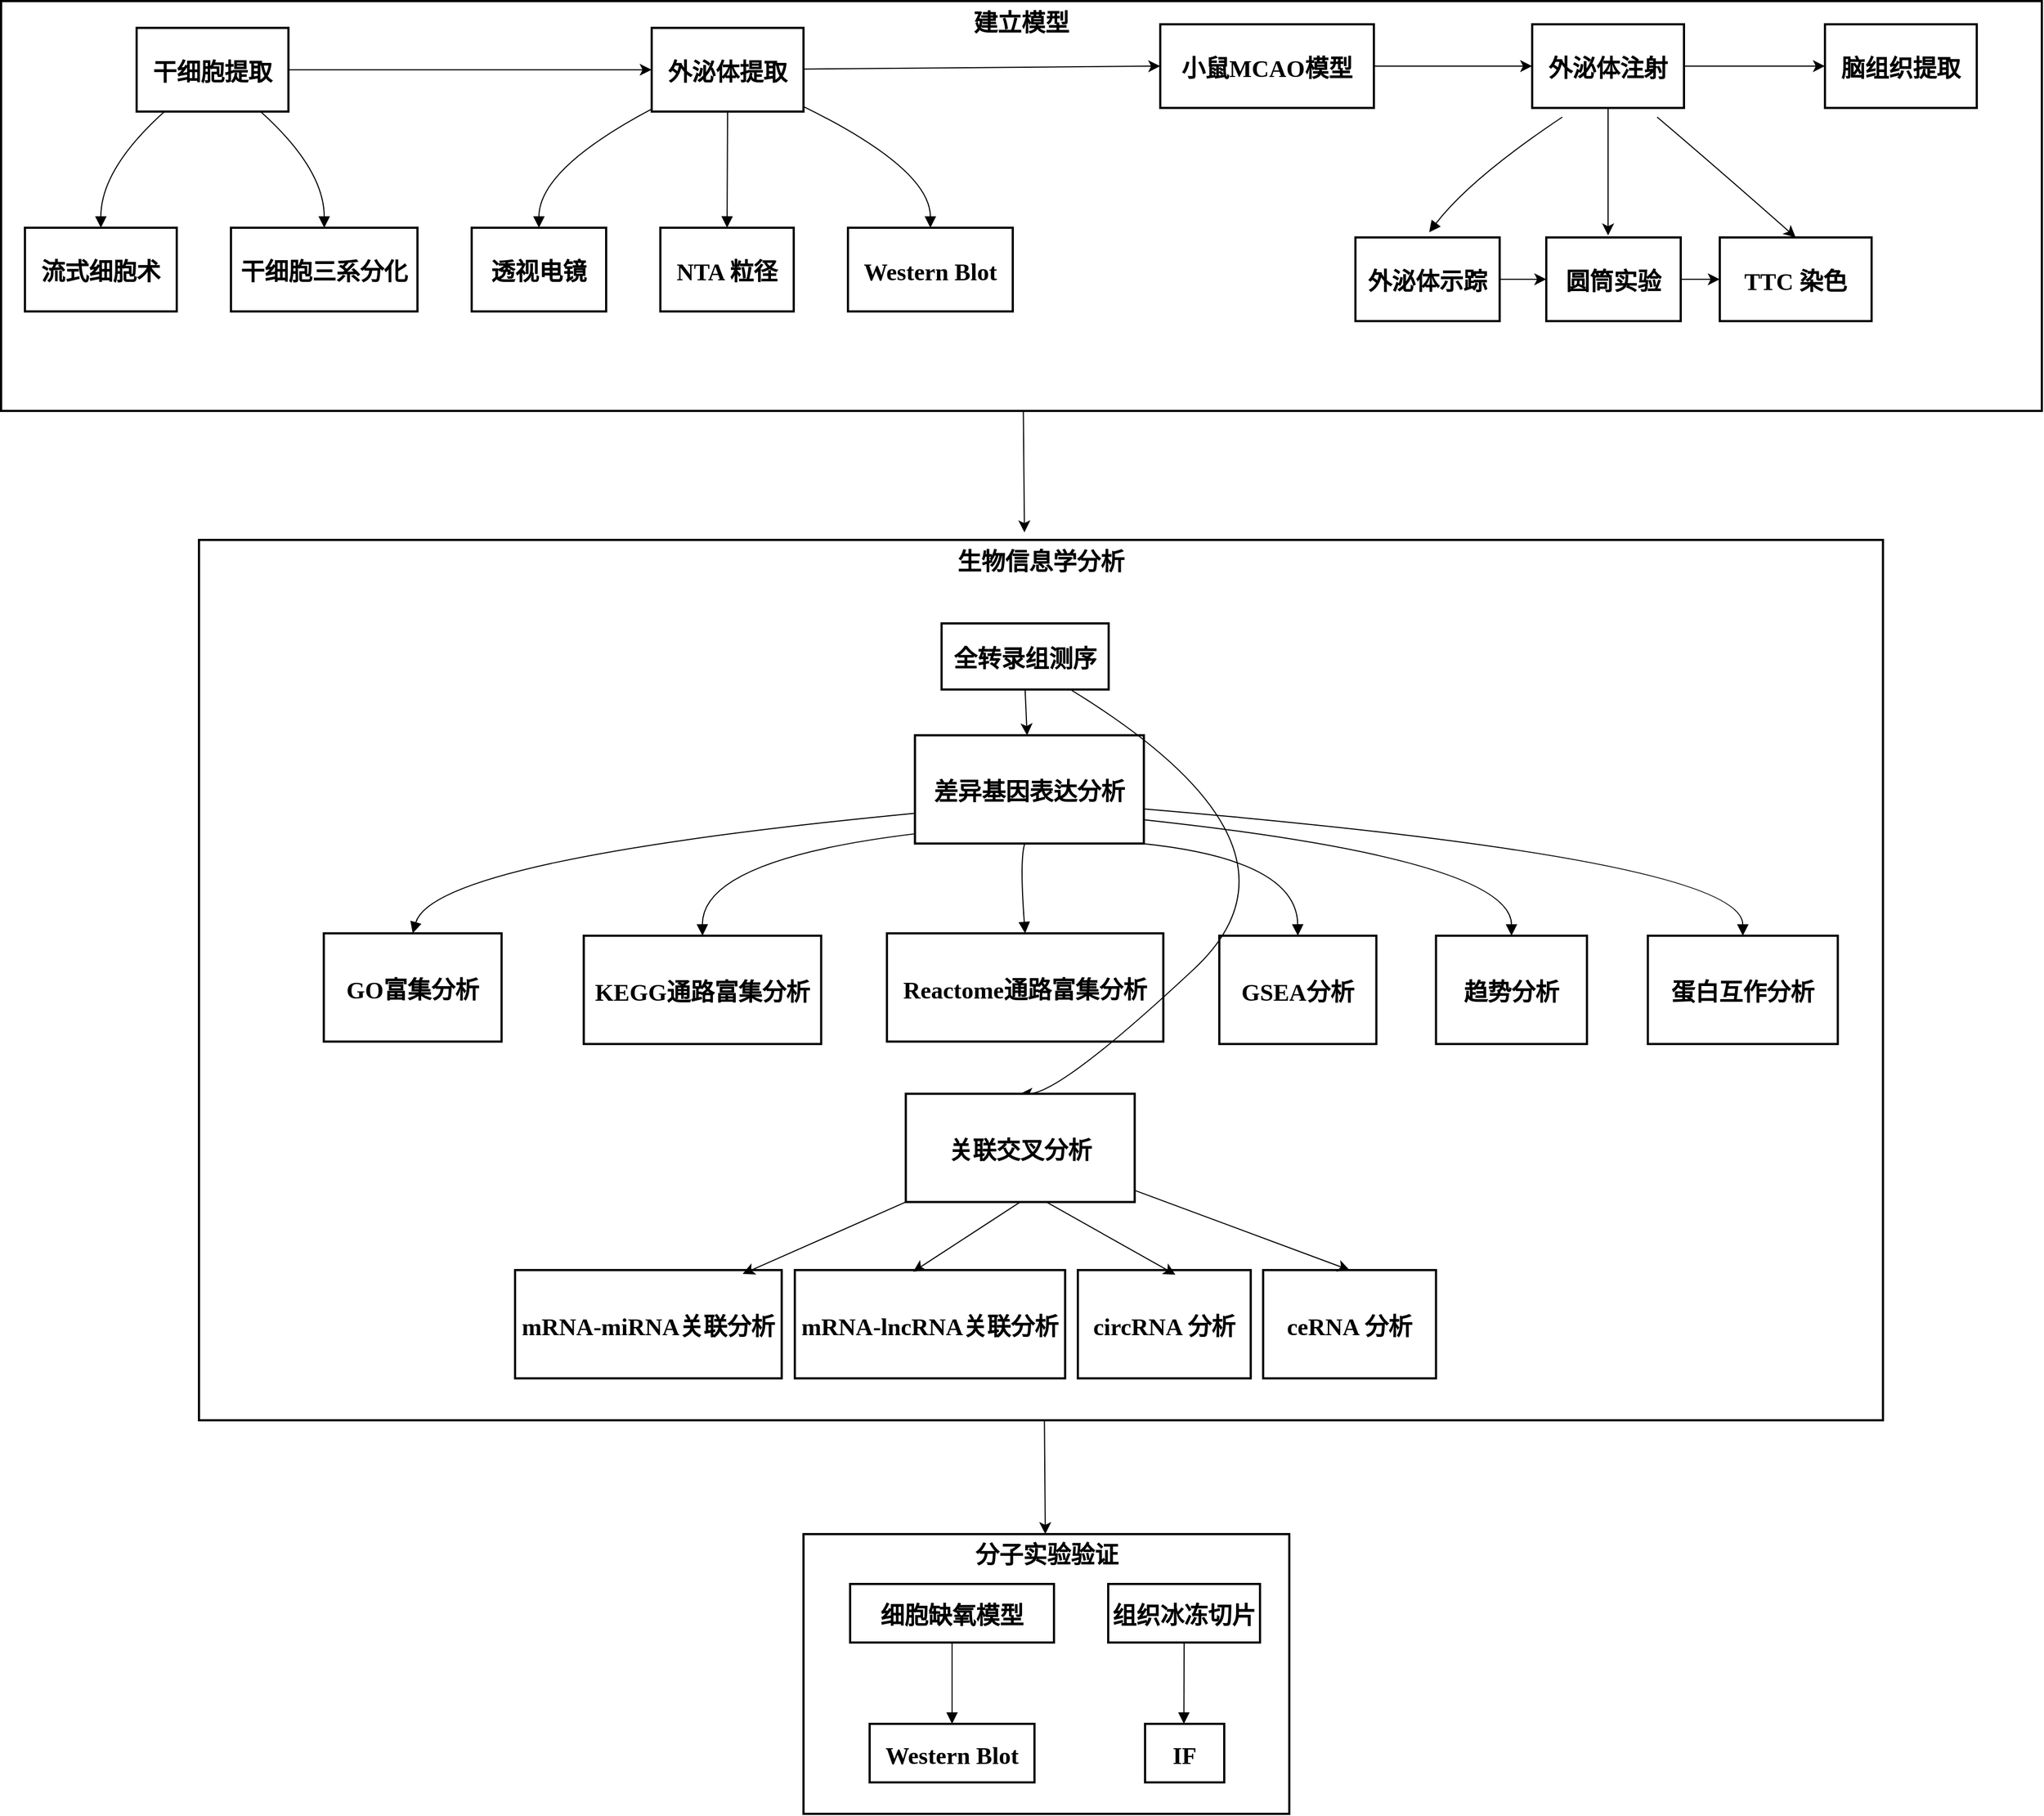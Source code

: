 <mxfile version="26.1.3">
  <diagram id="wTnwUwjs5IdWqpB2WhK5" name="Page-2">
    <mxGraphModel dx="1504" dy="289" grid="0" gridSize="10" guides="1" tooltips="1" connect="1" arrows="1" fold="1" page="0" pageScale="1" pageWidth="850" pageHeight="1100" math="0" shadow="0">
      <root>
        <mxCell id="0" />
        <mxCell id="1" parent="0" />
        <mxCell id="EZirm6SpU27K8gTGV7a1-26" value="分子实验验证" style="strokeWidth=2;verticalAlign=top;fontFamily=Times New Roman;fontStyle=1;fontSize=22;html=1;" parent="1" vertex="1">
          <mxGeometry x="655" y="2019" width="448" height="258" as="geometry" />
        </mxCell>
        <mxCell id="EZirm6SpU27K8gTGV7a1-27" value="细胞缺氧模型" style="strokeWidth=2;fontFamily=Times New Roman;fontStyle=1;fontSize=22;" parent="EZirm6SpU27K8gTGV7a1-26" vertex="1">
          <mxGeometry x="43" y="46" width="188" height="54" as="geometry" />
        </mxCell>
        <mxCell id="EZirm6SpU27K8gTGV7a1-28" value="Western Blot" style="strokeWidth=2;fontFamily=Times New Roman;fontStyle=1;fontSize=22;" parent="EZirm6SpU27K8gTGV7a1-26" vertex="1">
          <mxGeometry x="61" y="175" width="152" height="54" as="geometry" />
        </mxCell>
        <mxCell id="EZirm6SpU27K8gTGV7a1-29" value="组织冰冻切片" style="strokeWidth=2;fontFamily=Times New Roman;fontStyle=1;fontSize=22;" parent="EZirm6SpU27K8gTGV7a1-26" vertex="1">
          <mxGeometry x="281" y="46" width="140" height="54" as="geometry" />
        </mxCell>
        <mxCell id="EZirm6SpU27K8gTGV7a1-30" value="IF" style="strokeWidth=2;fontFamily=Times New Roman;fontStyle=1;fontSize=22;" parent="EZirm6SpU27K8gTGV7a1-26" vertex="1">
          <mxGeometry x="315" y="175" width="73" height="54" as="geometry" />
        </mxCell>
        <mxCell id="EZirm6SpU27K8gTGV7a1-31" value="" style="curved=1;startArrow=none;endArrow=block;exitX=0.5;exitY=0.99;entryX=0.5;entryY=-0.01;rounded=0;fontSize=22;startSize=8;endSize=8;fontFamily=Times New Roman;fontStyle=1" parent="EZirm6SpU27K8gTGV7a1-26" source="EZirm6SpU27K8gTGV7a1-27" target="EZirm6SpU27K8gTGV7a1-28" edge="1">
          <mxGeometry relative="1" as="geometry">
            <Array as="points" />
          </mxGeometry>
        </mxCell>
        <mxCell id="EZirm6SpU27K8gTGV7a1-32" value="" style="curved=1;startArrow=none;endArrow=block;exitX=0.5;exitY=0.99;entryX=0.49;entryY=-0.01;rounded=0;fontSize=22;startSize=8;endSize=8;fontFamily=Times New Roman;fontStyle=1" parent="EZirm6SpU27K8gTGV7a1-26" source="EZirm6SpU27K8gTGV7a1-29" target="EZirm6SpU27K8gTGV7a1-30" edge="1">
          <mxGeometry relative="1" as="geometry">
            <Array as="points" />
          </mxGeometry>
        </mxCell>
        <mxCell id="EZirm6SpU27K8gTGV7a1-63" value="" style="group" parent="1" vertex="1" connectable="0">
          <mxGeometry x="117" y="1111" width="1553" height="812" as="geometry" />
        </mxCell>
        <mxCell id="EZirm6SpU27K8gTGV7a1-2" value="生物信息学分析" style="strokeWidth=2;verticalAlign=top;container=0;fontFamily=Times New Roman;fontStyle=1;fontSize=22;" parent="EZirm6SpU27K8gTGV7a1-63" vertex="1">
          <mxGeometry x="-19.5" y="-9" width="1553" height="812.0" as="geometry" />
        </mxCell>
        <mxCell id="EZirm6SpU27K8gTGV7a1-3" value="差异基因表达分析" style="strokeWidth=2;fontFamily=Times New Roman;fontStyle=1;fontSize=22;" parent="EZirm6SpU27K8gTGV7a1-63" vertex="1">
          <mxGeometry x="640.791" y="171.191" width="211.085" height="99.857" as="geometry" />
        </mxCell>
        <mxCell id="EZirm6SpU27K8gTGV7a1-4" value="GO富集分析" style="strokeWidth=2;fontFamily=Times New Roman;fontStyle=1;fontSize=22;" parent="EZirm6SpU27K8gTGV7a1-63" vertex="1">
          <mxGeometry x="95.637" y="353.863" width="163.928" height="99.857" as="geometry" />
        </mxCell>
        <mxCell id="EZirm6SpU27K8gTGV7a1-5" value="KEGG通路富集分析" style="strokeWidth=2;fontFamily=Times New Roman;fontStyle=1;fontSize=22;" parent="EZirm6SpU27K8gTGV7a1-63" vertex="1">
          <mxGeometry x="335.348" y="356.072" width="218.945" height="99.857" as="geometry" />
        </mxCell>
        <mxCell id="EZirm6SpU27K8gTGV7a1-6" value="Reactome通路富集分析" style="strokeWidth=2;fontFamily=Times New Roman;fontStyle=1;fontSize=22;" parent="EZirm6SpU27K8gTGV7a1-63" vertex="1">
          <mxGeometry x="614.933" y="353.862" width="254.874" height="99.857" as="geometry" />
        </mxCell>
        <mxCell id="EZirm6SpU27K8gTGV7a1-7" value="GSEA分析" style="strokeWidth=2;fontFamily=Times New Roman;fontStyle=1;fontSize=22;" parent="EZirm6SpU27K8gTGV7a1-63" vertex="1">
          <mxGeometry x="921.447" y="356.072" width="144.841" height="99.857" as="geometry" />
        </mxCell>
        <mxCell id="EZirm6SpU27K8gTGV7a1-8" value="趋势分析" style="strokeWidth=2;fontFamily=Times New Roman;fontStyle=1;fontSize=22;" parent="EZirm6SpU27K8gTGV7a1-63" vertex="1">
          <mxGeometry x="1121.304" y="356.072" width="139.227" height="99.857" as="geometry" />
        </mxCell>
        <mxCell id="EZirm6SpU27K8gTGV7a1-9" value="蛋白互作分析" style="strokeWidth=2;fontFamily=Times New Roman;fontStyle=1;fontSize=22;" parent="EZirm6SpU27K8gTGV7a1-63" vertex="1">
          <mxGeometry x="1316.67" y="356.072" width="175.156" height="99.857" as="geometry" />
        </mxCell>
        <mxCell id="EZirm6SpU27K8gTGV7a1-10" value="mRNA-miRNA关联分析" style="strokeWidth=2;fontFamily=Times New Roman;fontStyle=1;fontSize=22;" parent="EZirm6SpU27K8gTGV7a1-63" vertex="1">
          <mxGeometry x="272.002" y="664.459" width="245.892" height="99.857" as="geometry" />
        </mxCell>
        <mxCell id="EZirm6SpU27K8gTGV7a1-11" value="mRNA-lncRNA关联分析" style="strokeWidth=2;fontFamily=Times New Roman;fontStyle=1;fontSize=22;" parent="EZirm6SpU27K8gTGV7a1-63" vertex="1">
          <mxGeometry x="529.998" y="664.459" width="249.26" height="99.857" as="geometry" />
        </mxCell>
        <mxCell id="EZirm6SpU27K8gTGV7a1-12" value="ceRNA 分析" style="strokeWidth=2;fontFamily=Times New Roman;fontStyle=1;fontSize=22;" parent="EZirm6SpU27K8gTGV7a1-63" vertex="1">
          <mxGeometry x="961.871" y="664.464" width="159.437" height="99.857" as="geometry" />
        </mxCell>
        <mxCell id="EZirm6SpU27K8gTGV7a1-13" value="" style="curved=1;startArrow=none;endArrow=block;exitX=0;exitY=0.72;entryX=0.5;entryY=-0.01;rounded=0;fontSize=22;startSize=8;endSize=8;fontFamily=Times New Roman;fontStyle=1" parent="EZirm6SpU27K8gTGV7a1-63" source="EZirm6SpU27K8gTGV7a1-3" target="EZirm6SpU27K8gTGV7a1-4" edge="1">
          <mxGeometry relative="1" as="geometry">
            <Array as="points">
              <mxPoint x="197.244" y="285.802" />
            </Array>
          </mxGeometry>
        </mxCell>
        <mxCell id="EZirm6SpU27K8gTGV7a1-14" value="" style="curved=1;startArrow=none;endArrow=block;exitX=0;exitY=0.91;entryX=0.5;entryY=-0.01;rounded=0;fontSize=22;startSize=8;endSize=8;fontFamily=Times New Roman;fontStyle=1" parent="EZirm6SpU27K8gTGV7a1-63" source="EZirm6SpU27K8gTGV7a1-3" target="EZirm6SpU27K8gTGV7a1-5" edge="1">
          <mxGeometry relative="1" as="geometry">
            <Array as="points">
              <mxPoint x="444.259" y="285.802" />
            </Array>
          </mxGeometry>
        </mxCell>
        <mxCell id="EZirm6SpU27K8gTGV7a1-15" value="" style="curved=1;startArrow=none;endArrow=block;exitX=0.48;exitY=0.99;entryX=0.5;entryY=-0.01;rounded=0;fontSize=22;startSize=8;endSize=8;fontFamily=Times New Roman;fontStyle=1" parent="EZirm6SpU27K8gTGV7a1-63" source="EZirm6SpU27K8gTGV7a1-3" target="EZirm6SpU27K8gTGV7a1-6" edge="1">
          <mxGeometry relative="1" as="geometry">
            <Array as="points">
              <mxPoint x="737.308" y="285.802" />
            </Array>
          </mxGeometry>
        </mxCell>
        <mxCell id="EZirm6SpU27K8gTGV7a1-16" value="" style="curved=1;startArrow=none;endArrow=block;exitX=0.98;exitY=0.99;entryX=0.5;entryY=-0.01;rounded=0;fontSize=22;startSize=8;endSize=8;fontFamily=Times New Roman;fontStyle=1" parent="EZirm6SpU27K8gTGV7a1-63" source="EZirm6SpU27K8gTGV7a1-3" target="EZirm6SpU27K8gTGV7a1-7" edge="1">
          <mxGeometry relative="1" as="geometry">
            <Array as="points">
              <mxPoint x="993.306" y="285.802" />
            </Array>
          </mxGeometry>
        </mxCell>
        <mxCell id="EZirm6SpU27K8gTGV7a1-17" value="" style="curved=1;startArrow=none;endArrow=block;exitX=1;exitY=0.78;entryX=0.5;entryY=-0.01;rounded=0;fontSize=22;startSize=8;endSize=8;fontFamily=Times New Roman;fontStyle=1" parent="EZirm6SpU27K8gTGV7a1-63" source="EZirm6SpU27K8gTGV7a1-3" target="EZirm6SpU27K8gTGV7a1-8" edge="1">
          <mxGeometry relative="1" as="geometry">
            <Array as="points">
              <mxPoint x="1190.917" y="285.802" />
            </Array>
          </mxGeometry>
        </mxCell>
        <mxCell id="EZirm6SpU27K8gTGV7a1-18" value="" style="curved=1;startArrow=none;endArrow=block;exitX=1;exitY=0.68;entryX=0.5;entryY=-0.01;rounded=0;fontSize=22;startSize=8;endSize=8;fontFamily=Times New Roman;fontStyle=1" parent="EZirm6SpU27K8gTGV7a1-63" source="EZirm6SpU27K8gTGV7a1-3" target="EZirm6SpU27K8gTGV7a1-9" edge="1">
          <mxGeometry relative="1" as="geometry">
            <Array as="points">
              <mxPoint x="1404.248" y="285.802" />
            </Array>
          </mxGeometry>
        </mxCell>
        <mxCell id="EZirm6SpU27K8gTGV7a1-19" style="edgeStyle=none;curved=1;rounded=0;orthogonalLoop=1;jettySize=auto;html=1;exitX=0.5;exitY=1;exitDx=0;exitDy=0;fontSize=22;startSize=8;endSize=8;fontFamily=Times New Roman;fontStyle=1" parent="EZirm6SpU27K8gTGV7a1-63" source="EZirm6SpU27K8gTGV7a1-21" target="EZirm6SpU27K8gTGV7a1-3" edge="1">
          <mxGeometry relative="1" as="geometry" />
        </mxCell>
        <mxCell id="EZirm6SpU27K8gTGV7a1-20" style="edgeStyle=none;curved=1;rounded=0;orthogonalLoop=1;jettySize=auto;html=1;exitX=0.5;exitY=1;exitDx=0;exitDy=0;fontSize=22;startSize=8;endSize=8;fontFamily=Times New Roman;fontStyle=1;entryX=0.5;entryY=0;entryDx=0;entryDy=0;" parent="EZirm6SpU27K8gTGV7a1-63" target="EZirm6SpU27K8gTGV7a1-23" edge="1">
          <mxGeometry relative="1" as="geometry">
            <Array as="points">
              <mxPoint x="1022" y="271.001" />
              <mxPoint x="775" y="501.854" />
            </Array>
            <mxPoint x="775.0" y="123.457" as="sourcePoint" />
            <mxPoint x="835.775" y="496.334" as="targetPoint" />
          </mxGeometry>
        </mxCell>
        <mxCell id="EZirm6SpU27K8gTGV7a1-21" value="全转录组测序" style="strokeWidth=2;fontFamily=Times New Roman;fontStyle=1;fontSize=22;" parent="EZirm6SpU27K8gTGV7a1-63" vertex="1">
          <mxGeometry x="665.338" y="67.988" width="154.063" height="60.979" as="geometry" />
        </mxCell>
        <mxCell id="EZirm6SpU27K8gTGV7a1-22" style="edgeStyle=none;curved=1;rounded=0;orthogonalLoop=1;jettySize=auto;html=1;fontSize=22;startSize=8;endSize=8;fontFamily=Times New Roman;fontStyle=1;entryX=0.5;entryY=0;entryDx=0;entryDy=0;" parent="EZirm6SpU27K8gTGV7a1-63" source="EZirm6SpU27K8gTGV7a1-23" target="EZirm6SpU27K8gTGV7a1-12" edge="1">
          <mxGeometry relative="1" as="geometry">
            <mxPoint x="869.503" y="601.701" as="sourcePoint" />
            <mxPoint x="987.961" y="669.061" as="targetPoint" />
          </mxGeometry>
        </mxCell>
        <mxCell id="EZirm6SpU27K8gTGV7a1-23" value="关联交叉分析" style="strokeWidth=2;fontFamily=Times New Roman;fontStyle=1;fontSize=22;" parent="EZirm6SpU27K8gTGV7a1-63" vertex="1">
          <mxGeometry x="632.328" y="501.844" width="211.085" height="99.857" as="geometry" />
        </mxCell>
        <mxCell id="EZirm6SpU27K8gTGV7a1-24" style="edgeStyle=none;curved=1;rounded=0;orthogonalLoop=1;jettySize=auto;html=1;exitX=0.5;exitY=1;exitDx=0;exitDy=0;entryX=0.438;entryY=0.015;entryDx=0;entryDy=0;entryPerimeter=0;fontSize=22;startSize=8;endSize=8;fontFamily=Times New Roman;fontStyle=1" parent="EZirm6SpU27K8gTGV7a1-63" source="EZirm6SpU27K8gTGV7a1-23" target="EZirm6SpU27K8gTGV7a1-11" edge="1">
          <mxGeometry relative="1" as="geometry" />
        </mxCell>
        <mxCell id="EZirm6SpU27K8gTGV7a1-25" style="edgeStyle=none;curved=1;rounded=0;orthogonalLoop=1;jettySize=auto;html=1;exitX=0;exitY=1;exitDx=0;exitDy=0;entryX=0.854;entryY=0.035;entryDx=0;entryDy=0;entryPerimeter=0;fontSize=22;startSize=8;endSize=8;fontFamily=Times New Roman;fontStyle=1" parent="EZirm6SpU27K8gTGV7a1-63" source="EZirm6SpU27K8gTGV7a1-23" target="EZirm6SpU27K8gTGV7a1-10" edge="1">
          <mxGeometry relative="1" as="geometry" />
        </mxCell>
        <mxCell id="NfYXg4klw1WCLnuJ-QsS-1" value="circRNA 分析" style="strokeWidth=2;fontFamily=Times New Roman;fontStyle=1;fontSize=22;" vertex="1" parent="EZirm6SpU27K8gTGV7a1-63">
          <mxGeometry x="791.001" y="664.464" width="159.437" height="99.857" as="geometry" />
        </mxCell>
        <mxCell id="NfYXg4klw1WCLnuJ-QsS-6" style="edgeStyle=none;curved=1;rounded=0;orthogonalLoop=1;jettySize=auto;html=1;exitX=1;exitY=1;exitDx=0;exitDy=0;fontSize=22;startSize=8;endSize=8;fontFamily=Times New Roman;fontStyle=1" edge="1" parent="EZirm6SpU27K8gTGV7a1-63">
          <mxGeometry relative="1" as="geometry">
            <mxPoint x="762" y="601.7" as="sourcePoint" />
            <mxPoint x="881" y="668.7" as="targetPoint" />
          </mxGeometry>
        </mxCell>
        <mxCell id="EZirm6SpU27K8gTGV7a1-65" style="edgeStyle=none;curved=1;rounded=0;orthogonalLoop=1;jettySize=auto;html=1;fontSize=12;startSize=8;endSize=8;" parent="1" source="EZirm6SpU27K8gTGV7a1-2" target="EZirm6SpU27K8gTGV7a1-26" edge="1">
          <mxGeometry relative="1" as="geometry" />
        </mxCell>
        <mxCell id="EZirm6SpU27K8gTGV7a1-64" style="edgeStyle=none;curved=1;rounded=0;orthogonalLoop=1;jettySize=auto;html=1;fontSize=12;startSize=8;endSize=8;" parent="1" source="EZirm6SpU27K8gTGV7a1-33" edge="1">
          <mxGeometry relative="1" as="geometry">
            <mxPoint x="858.75" y="1095" as="targetPoint" />
          </mxGeometry>
        </mxCell>
        <mxCell id="EZirm6SpU27K8gTGV7a1-33" value="建立模型" style="strokeWidth=2;verticalAlign=top;fontFamily=Times New Roman;fontStyle=1;fontSize=22;container=0;" parent="1" vertex="1">
          <mxGeometry x="-85" y="605" width="1882" height="378" as="geometry" />
        </mxCell>
        <mxCell id="EZirm6SpU27K8gTGV7a1-56" style="edgeStyle=none;curved=1;rounded=0;orthogonalLoop=1;jettySize=auto;html=1;entryX=0;entryY=0.5;entryDx=0;entryDy=0;fontSize=12;startSize=8;endSize=8;" parent="1" source="EZirm6SpU27K8gTGV7a1-34" target="EZirm6SpU27K8gTGV7a1-37" edge="1">
          <mxGeometry relative="1" as="geometry" />
        </mxCell>
        <mxCell id="EZirm6SpU27K8gTGV7a1-34" value="干细胞提取" style="strokeWidth=2;fontFamily=Times New Roman;fontStyle=1;fontSize=22;" parent="1" vertex="1">
          <mxGeometry x="40" y="629.734" width="140" height="77.166" as="geometry" />
        </mxCell>
        <mxCell id="EZirm6SpU27K8gTGV7a1-35" value="流式细胞术" style="strokeWidth=2;fontFamily=Times New Roman;fontStyle=1;fontSize=22;" parent="1" vertex="1">
          <mxGeometry x="-63" y="814.076" width="140" height="77.166" as="geometry" />
        </mxCell>
        <mxCell id="EZirm6SpU27K8gTGV7a1-36" value="干细胞三系分化" style="strokeWidth=2;fontFamily=Times New Roman;fontStyle=1;fontSize=22;" parent="1" vertex="1">
          <mxGeometry x="127" y="814.076" width="172" height="77.166" as="geometry" />
        </mxCell>
        <mxCell id="EZirm6SpU27K8gTGV7a1-57" style="edgeStyle=none;curved=1;rounded=0;orthogonalLoop=1;jettySize=auto;html=1;entryX=0;entryY=0.5;entryDx=0;entryDy=0;fontSize=12;startSize=8;endSize=8;" parent="1" source="EZirm6SpU27K8gTGV7a1-37" target="EZirm6SpU27K8gTGV7a1-43" edge="1">
          <mxGeometry relative="1" as="geometry" />
        </mxCell>
        <mxCell id="EZirm6SpU27K8gTGV7a1-37" value="外泌体提取" style="strokeWidth=2;fontFamily=Times New Roman;fontStyle=1;fontSize=22;" parent="1" vertex="1">
          <mxGeometry x="515" y="629.734" width="140" height="77.166" as="geometry" />
        </mxCell>
        <mxCell id="EZirm6SpU27K8gTGV7a1-38" value="透视电镜" style="strokeWidth=2;fontFamily=Times New Roman;fontStyle=1;fontSize=22;" parent="1" vertex="1">
          <mxGeometry x="349" y="814.076" width="124" height="77.166" as="geometry" />
        </mxCell>
        <mxCell id="EZirm6SpU27K8gTGV7a1-39" value="NTA 粒径" style="strokeWidth=2;fontFamily=Times New Roman;fontStyle=1;fontSize=22;" parent="1" vertex="1">
          <mxGeometry x="523" y="814.076" width="123" height="77.166" as="geometry" />
        </mxCell>
        <mxCell id="EZirm6SpU27K8gTGV7a1-40" value="Western Blot" style="strokeWidth=2;fontFamily=Times New Roman;fontStyle=1;fontSize=22;" parent="1" vertex="1">
          <mxGeometry x="696" y="814.076" width="152" height="77.166" as="geometry" />
        </mxCell>
        <mxCell id="EZirm6SpU27K8gTGV7a1-55" style="edgeStyle=none;curved=1;rounded=0;orthogonalLoop=1;jettySize=auto;html=1;exitX=0.75;exitY=1;exitDx=0;exitDy=0;entryX=0.5;entryY=0;entryDx=0;entryDy=0;fontSize=12;startSize=8;endSize=8;" parent="1" target="EZirm6SpU27K8gTGV7a1-52" edge="1">
          <mxGeometry relative="1" as="geometry">
            <mxPoint x="1442.25" y="712.004" as="sourcePoint" />
            <Array as="points">
              <mxPoint x="1500.5" y="761.509" />
            </Array>
          </mxGeometry>
        </mxCell>
        <mxCell id="EZirm6SpU27K8gTGV7a1-58" style="edgeStyle=none;curved=1;rounded=0;orthogonalLoop=1;jettySize=auto;html=1;entryX=0;entryY=0.5;entryDx=0;entryDy=0;fontSize=12;startSize=8;endSize=8;" parent="1" source="EZirm6SpU27K8gTGV7a1-43" target="EZirm6SpU27K8gTGV7a1-45" edge="1">
          <mxGeometry relative="1" as="geometry" />
        </mxCell>
        <mxCell id="EZirm6SpU27K8gTGV7a1-43" value="小鼠MCAO模型" style="strokeWidth=2;fontFamily=Times New Roman;fontStyle=1;fontSize=22;" parent="1" vertex="1">
          <mxGeometry x="984" y="626.397" width="197" height="77.166" as="geometry" />
        </mxCell>
        <mxCell id="EZirm6SpU27K8gTGV7a1-46" value="" style="curved=1;startArrow=none;endArrow=block;exitX=0.19;exitY=0.99;entryX=0.5;entryY=-0.01;rounded=0;fontSize=22;startSize=8;endSize=8;fontFamily=Times New Roman;fontStyle=1" parent="1" source="EZirm6SpU27K8gTGV7a1-34" target="EZirm6SpU27K8gTGV7a1-35" edge="1">
          <mxGeometry relative="1" as="geometry">
            <Array as="points">
              <mxPoint x="7" y="759.774" />
            </Array>
          </mxGeometry>
        </mxCell>
        <mxCell id="EZirm6SpU27K8gTGV7a1-47" value="" style="curved=1;startArrow=none;endArrow=block;exitX=0.81;exitY=0.99;entryX=0.5;entryY=-0.01;rounded=0;fontSize=22;startSize=8;endSize=8;fontFamily=Times New Roman;fontStyle=1" parent="1" source="EZirm6SpU27K8gTGV7a1-34" target="EZirm6SpU27K8gTGV7a1-36" edge="1">
          <mxGeometry relative="1" as="geometry">
            <Array as="points">
              <mxPoint x="213" y="759.774" />
            </Array>
          </mxGeometry>
        </mxCell>
        <mxCell id="EZirm6SpU27K8gTGV7a1-48" value="" style="curved=1;startArrow=none;endArrow=block;exitX=0;exitY=0.97;entryX=0.5;entryY=-0.01;rounded=0;fontSize=22;startSize=8;endSize=8;fontFamily=Times New Roman;fontStyle=1" parent="1" source="EZirm6SpU27K8gTGV7a1-37" target="EZirm6SpU27K8gTGV7a1-38" edge="1">
          <mxGeometry relative="1" as="geometry">
            <Array as="points">
              <mxPoint x="411" y="759.774" />
            </Array>
          </mxGeometry>
        </mxCell>
        <mxCell id="EZirm6SpU27K8gTGV7a1-49" value="" style="curved=1;startArrow=none;endArrow=block;exitX=0.5;exitY=0.99;entryX=0.5;entryY=-0.01;rounded=0;fontSize=22;startSize=8;endSize=8;fontFamily=Times New Roman;fontStyle=1" parent="1" source="EZirm6SpU27K8gTGV7a1-37" target="EZirm6SpU27K8gTGV7a1-39" edge="1">
          <mxGeometry relative="1" as="geometry">
            <Array as="points" />
          </mxGeometry>
        </mxCell>
        <mxCell id="EZirm6SpU27K8gTGV7a1-50" value="" style="curved=1;startArrow=none;endArrow=block;exitX=1;exitY=0.94;entryX=0.5;entryY=-0.01;rounded=0;fontSize=22;startSize=8;endSize=8;fontFamily=Times New Roman;fontStyle=1" parent="1" source="EZirm6SpU27K8gTGV7a1-37" target="EZirm6SpU27K8gTGV7a1-40" edge="1">
          <mxGeometry relative="1" as="geometry">
            <Array as="points">
              <mxPoint x="772" y="759.774" />
            </Array>
          </mxGeometry>
        </mxCell>
        <mxCell id="EZirm6SpU27K8gTGV7a1-51" value="" style="curved=1;startArrow=none;endArrow=block;exitX=0.31;exitY=0.99;entryX=0.5;entryY=-0.01;rounded=0;fontSize=22;startSize=8;endSize=8;fontFamily=Times New Roman;fontStyle=1" parent="1" edge="1">
          <mxGeometry relative="1" as="geometry">
            <Array as="points">
              <mxPoint x="1270.5" y="768.214" />
            </Array>
            <mxPoint x="1354.806" y="712.004" as="sourcePoint" />
            <mxPoint x="1232" y="818.227" as="targetPoint" />
          </mxGeometry>
        </mxCell>
        <mxCell id="EZirm6SpU27K8gTGV7a1-59" style="edgeStyle=none;curved=1;rounded=0;orthogonalLoop=1;jettySize=auto;html=1;fontSize=12;startSize=8;endSize=8;" parent="1" source="EZirm6SpU27K8gTGV7a1-45" target="EZirm6SpU27K8gTGV7a1-53" edge="1">
          <mxGeometry relative="1" as="geometry" />
        </mxCell>
        <mxCell id="EZirm6SpU27K8gTGV7a1-60" style="edgeStyle=none;curved=1;rounded=0;orthogonalLoop=1;jettySize=auto;html=1;fontSize=12;startSize=8;endSize=8;" parent="1" source="EZirm6SpU27K8gTGV7a1-45" edge="1">
          <mxGeometry relative="1" as="geometry">
            <mxPoint x="1397" y="821.133" as="targetPoint" />
          </mxGeometry>
        </mxCell>
        <mxCell id="EZirm6SpU27K8gTGV7a1-45" value="外泌体注射" style="strokeWidth=2;fontFamily=Times New Roman;fontStyle=1;fontSize=22;" parent="1" vertex="1">
          <mxGeometry x="1327" y="626.4" width="140" height="77.166" as="geometry" />
        </mxCell>
        <mxCell id="EZirm6SpU27K8gTGV7a1-52" value="TTC 染色" style="strokeWidth=2;fontFamily=Times New Roman;fontStyle=1;fontSize=22;" parent="1" vertex="1">
          <mxGeometry x="1500" y="822.999" width="140" height="77.166" as="geometry" />
        </mxCell>
        <mxCell id="EZirm6SpU27K8gTGV7a1-53" value="脑组织提取" style="strokeWidth=2;fontFamily=Times New Roman;fontStyle=1;fontSize=22;" parent="1" vertex="1">
          <mxGeometry x="1597" y="626.4" width="140" height="77.166" as="geometry" />
        </mxCell>
        <mxCell id="EZirm6SpU27K8gTGV7a1-70" style="edgeStyle=none;curved=1;rounded=0;orthogonalLoop=1;jettySize=auto;html=1;exitX=1;exitY=0.5;exitDx=0;exitDy=0;fontSize=12;startSize=8;endSize=8;" parent="1" source="EZirm6SpU27K8gTGV7a1-67" target="EZirm6SpU27K8gTGV7a1-68" edge="1">
          <mxGeometry relative="1" as="geometry" />
        </mxCell>
        <mxCell id="EZirm6SpU27K8gTGV7a1-67" value="外泌体示踪" style="strokeWidth=2;fontFamily=Times New Roman;fontStyle=1;fontSize=22;" parent="1" vertex="1">
          <mxGeometry x="1164" y="822.99" width="133" height="77.17" as="geometry" />
        </mxCell>
        <mxCell id="EZirm6SpU27K8gTGV7a1-69" style="edgeStyle=none;curved=1;rounded=0;orthogonalLoop=1;jettySize=auto;html=1;exitX=1;exitY=0.5;exitDx=0;exitDy=0;entryX=0;entryY=0.5;entryDx=0;entryDy=0;fontSize=12;startSize=8;endSize=8;" parent="1" source="EZirm6SpU27K8gTGV7a1-68" target="EZirm6SpU27K8gTGV7a1-52" edge="1">
          <mxGeometry relative="1" as="geometry" />
        </mxCell>
        <mxCell id="EZirm6SpU27K8gTGV7a1-68" value="圆筒实验" style="strokeWidth=2;fontFamily=Times New Roman;fontStyle=1;fontSize=22;" parent="1" vertex="1">
          <mxGeometry x="1340" y="822.997" width="124" height="77.166" as="geometry" />
        </mxCell>
      </root>
    </mxGraphModel>
  </diagram>
</mxfile>
